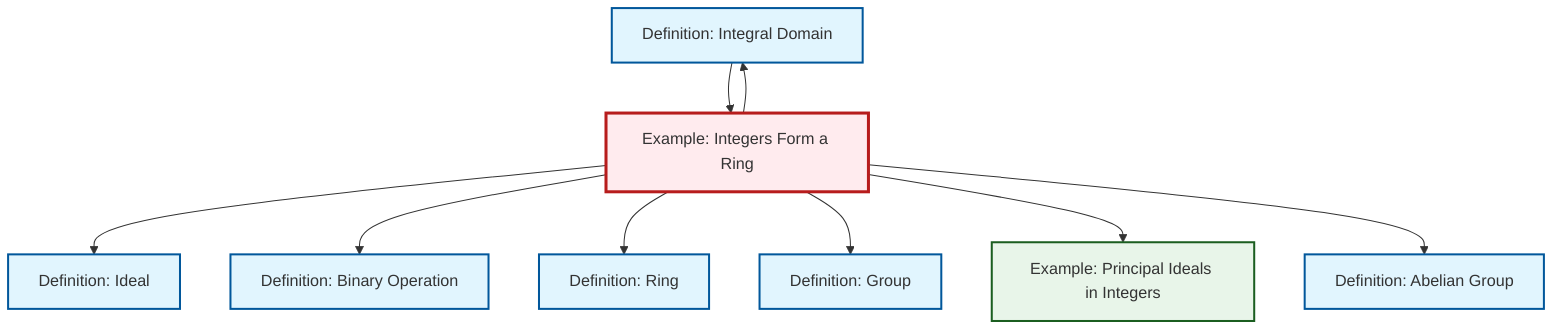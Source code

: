 graph TD
    classDef definition fill:#e1f5fe,stroke:#01579b,stroke-width:2px
    classDef theorem fill:#f3e5f5,stroke:#4a148c,stroke-width:2px
    classDef axiom fill:#fff3e0,stroke:#e65100,stroke-width:2px
    classDef example fill:#e8f5e9,stroke:#1b5e20,stroke-width:2px
    classDef current fill:#ffebee,stroke:#b71c1c,stroke-width:3px
    def-integral-domain["Definition: Integral Domain"]:::definition
    def-ideal["Definition: Ideal"]:::definition
    def-binary-operation["Definition: Binary Operation"]:::definition
    ex-integers-ring["Example: Integers Form a Ring"]:::example
    def-abelian-group["Definition: Abelian Group"]:::definition
    ex-principal-ideal["Example: Principal Ideals in Integers"]:::example
    def-ring["Definition: Ring"]:::definition
    def-group["Definition: Group"]:::definition
    ex-integers-ring --> def-ideal
    ex-integers-ring --> def-integral-domain
    ex-integers-ring --> def-binary-operation
    ex-integers-ring --> def-ring
    ex-integers-ring --> def-group
    def-integral-domain --> ex-integers-ring
    ex-integers-ring --> ex-principal-ideal
    ex-integers-ring --> def-abelian-group
    class ex-integers-ring current